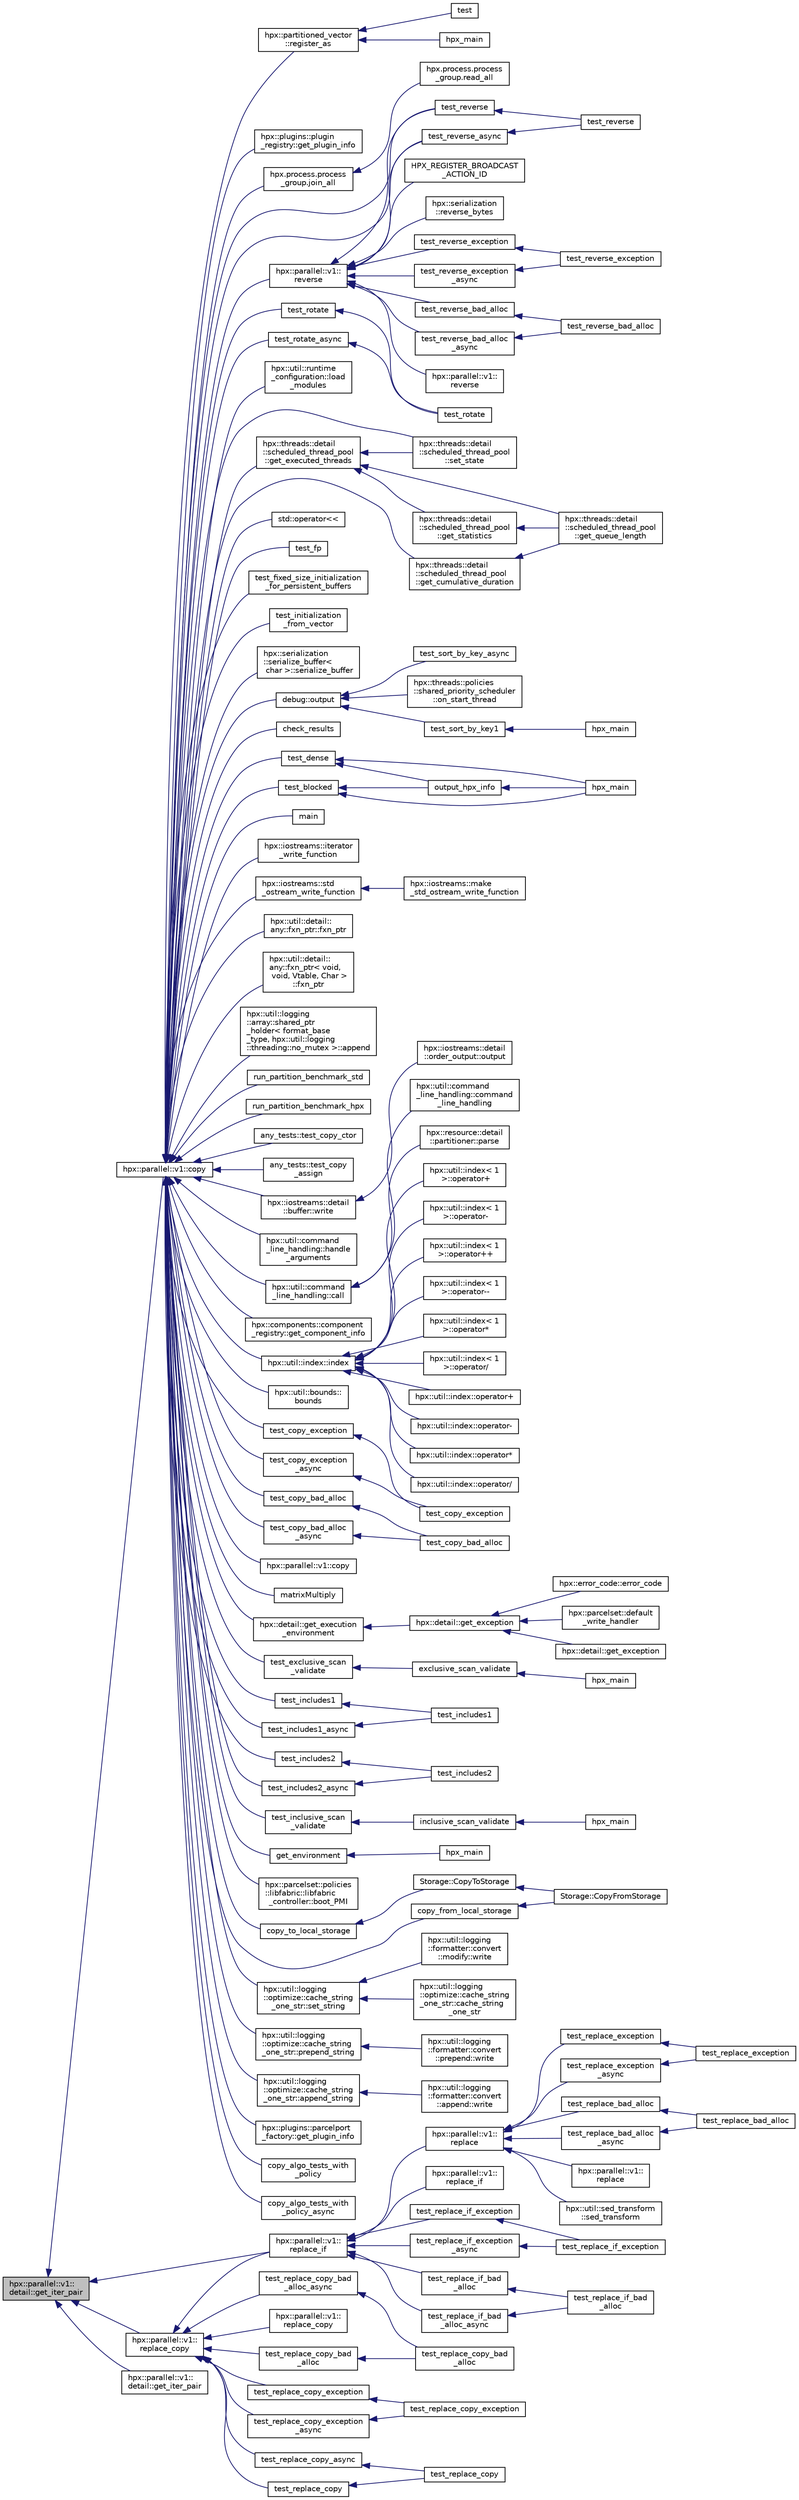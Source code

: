 digraph "hpx::parallel::v1::detail::get_iter_pair"
{
  edge [fontname="Helvetica",fontsize="10",labelfontname="Helvetica",labelfontsize="10"];
  node [fontname="Helvetica",fontsize="10",shape=record];
  rankdir="LR";
  Node2377 [label="hpx::parallel::v1::\ldetail::get_iter_pair",height=0.2,width=0.4,color="black", fillcolor="grey75", style="filled", fontcolor="black"];
  Node2377 -> Node2378 [dir="back",color="midnightblue",fontsize="10",style="solid",fontname="Helvetica"];
  Node2378 [label="hpx::parallel::v1::copy",height=0.2,width=0.4,color="black", fillcolor="white", style="filled",URL="$db/db9/namespacehpx_1_1parallel_1_1v1.html#a502f993845638113034b4a1629b7a3c7"];
  Node2378 -> Node2379 [dir="back",color="midnightblue",fontsize="10",style="solid",fontname="Helvetica"];
  Node2379 [label="hpx::util::detail::\lany::fxn_ptr::fxn_ptr",height=0.2,width=0.4,color="black", fillcolor="white", style="filled",URL="$d7/dcb/structhpx_1_1util_1_1detail_1_1any_1_1fxn__ptr.html#ac412cd5fb1858a7626b032904bfcc99d"];
  Node2378 -> Node2380 [dir="back",color="midnightblue",fontsize="10",style="solid",fontname="Helvetica"];
  Node2380 [label="hpx::util::detail::\lany::fxn_ptr\< void,\l void, Vtable, Char \>\l::fxn_ptr",height=0.2,width=0.4,color="black", fillcolor="white", style="filled",URL="$d4/dfd/structhpx_1_1util_1_1detail_1_1any_1_1fxn__ptr_3_01void_00_01void_00_01_vtable_00_01_char_01_4.html#a34b8b84c43fba3e9c96736494926ef9e"];
  Node2378 -> Node2381 [dir="back",color="midnightblue",fontsize="10",style="solid",fontname="Helvetica"];
  Node2381 [label="hpx::util::logging\l::array::shared_ptr\l_holder\< format_base\l_type, hpx::util::logging\l::threading::no_mutex \>::append",height=0.2,width=0.4,color="black", fillcolor="white", style="filled",URL="$d3/d8f/classhpx_1_1util_1_1logging_1_1array_1_1shared__ptr__holder.html#a048beba4280ba0e17bf9b63e48202479"];
  Node2378 -> Node2382 [dir="back",color="midnightblue",fontsize="10",style="solid",fontname="Helvetica"];
  Node2382 [label="run_partition_benchmark_std",height=0.2,width=0.4,color="black", fillcolor="white", style="filled",URL="$d9/d88/benchmark__partition_8cpp.html#a8587bbea477cabbc07fb8c0909fda4bf"];
  Node2378 -> Node2383 [dir="back",color="midnightblue",fontsize="10",style="solid",fontname="Helvetica"];
  Node2383 [label="run_partition_benchmark_hpx",height=0.2,width=0.4,color="black", fillcolor="white", style="filled",URL="$d9/d88/benchmark__partition_8cpp.html#a5c3c49868cd7a8f750c0d4d67d90501c"];
  Node2378 -> Node2384 [dir="back",color="midnightblue",fontsize="10",style="solid",fontname="Helvetica"];
  Node2384 [label="any_tests::test_copy_ctor",height=0.2,width=0.4,color="black", fillcolor="white", style="filled",URL="$de/db0/namespaceany__tests.html#a4d2963fdb2362116cd7576b469e16554"];
  Node2378 -> Node2385 [dir="back",color="midnightblue",fontsize="10",style="solid",fontname="Helvetica"];
  Node2385 [label="any_tests::test_copy\l_assign",height=0.2,width=0.4,color="black", fillcolor="white", style="filled",URL="$de/db0/namespaceany__tests.html#aedf0528c40685a62151d9d189d9478a8"];
  Node2378 -> Node2386 [dir="back",color="midnightblue",fontsize="10",style="solid",fontname="Helvetica"];
  Node2386 [label="hpx::iostreams::detail\l::buffer::write",height=0.2,width=0.4,color="black", fillcolor="white", style="filled",URL="$d0/d8a/structhpx_1_1iostreams_1_1detail_1_1buffer.html#a3806c1acdff428b6a80e01c3304b1320"];
  Node2386 -> Node2387 [dir="back",color="midnightblue",fontsize="10",style="solid",fontname="Helvetica"];
  Node2387 [label="hpx::iostreams::detail\l::order_output::output",height=0.2,width=0.4,color="black", fillcolor="white", style="filled",URL="$d8/d93/structhpx_1_1iostreams_1_1detail_1_1order__output.html#aa91d162ef08182ee688436517a0724c7"];
  Node2378 -> Node2388 [dir="back",color="midnightblue",fontsize="10",style="solid",fontname="Helvetica"];
  Node2388 [label="hpx::util::command\l_line_handling::handle\l_arguments",height=0.2,width=0.4,color="black", fillcolor="white", style="filled",URL="$d2/df0/structhpx_1_1util_1_1command__line__handling.html#a1aa8a009a61fe583bf8de6e144846eee"];
  Node2378 -> Node2389 [dir="back",color="midnightblue",fontsize="10",style="solid",fontname="Helvetica"];
  Node2389 [label="hpx::util::command\l_line_handling::call",height=0.2,width=0.4,color="black", fillcolor="white", style="filled",URL="$d2/df0/structhpx_1_1util_1_1command__line__handling.html#a88a7542cea910b1dcb77191654c3419e"];
  Node2389 -> Node2390 [dir="back",color="midnightblue",fontsize="10",style="solid",fontname="Helvetica"];
  Node2390 [label="hpx::util::command\l_line_handling::command\l_line_handling",height=0.2,width=0.4,color="black", fillcolor="white", style="filled",URL="$d2/df0/structhpx_1_1util_1_1command__line__handling.html#a41c8e4f57b82b9f0357d259c70d11527"];
  Node2389 -> Node2391 [dir="back",color="midnightblue",fontsize="10",style="solid",fontname="Helvetica"];
  Node2391 [label="hpx::resource::detail\l::partitioner::parse",height=0.2,width=0.4,color="black", fillcolor="white", style="filled",URL="$d0/dab/classhpx_1_1resource_1_1detail_1_1partitioner.html#a8319dd5018945e7d493f7a6d88a6ca02"];
  Node2378 -> Node2392 [dir="back",color="midnightblue",fontsize="10",style="solid",fontname="Helvetica"];
  Node2392 [label="hpx::components::component\l_registry::get_component_info",height=0.2,width=0.4,color="black", fillcolor="white", style="filled",URL="$de/da5/structhpx_1_1components_1_1component__registry.html#a12bb12c156afc3b514f5ae5aed45090f",tooltip="Return the ini-information for all contained components. "];
  Node2378 -> Node2393 [dir="back",color="midnightblue",fontsize="10",style="solid",fontname="Helvetica"];
  Node2393 [label="hpx::util::index::index",height=0.2,width=0.4,color="black", fillcolor="white", style="filled",URL="$de/d30/classhpx_1_1util_1_1index.html#abf882e9cdd8bf9d95b4faba144f9caed",tooltip="Effects: Zero-initializes each component. "];
  Node2393 -> Node2394 [dir="back",color="midnightblue",fontsize="10",style="solid",fontname="Helvetica"];
  Node2394 [label="hpx::util::index::operator+",height=0.2,width=0.4,color="black", fillcolor="white", style="filled",URL="$de/d30/classhpx_1_1util_1_1index.html#aa34af735cadc4d8a2b5692f4b412912e",tooltip="Returns: index<Rank>{*this} += rhs. "];
  Node2393 -> Node2395 [dir="back",color="midnightblue",fontsize="10",style="solid",fontname="Helvetica"];
  Node2395 [label="hpx::util::index::operator-",height=0.2,width=0.4,color="black", fillcolor="white", style="filled",URL="$de/d30/classhpx_1_1util_1_1index.html#af2673a8ee8f0a7d06b05aa0df21dd4fd",tooltip="Returns: index<Rank>{*this} -= rhs. "];
  Node2393 -> Node2396 [dir="back",color="midnightblue",fontsize="10",style="solid",fontname="Helvetica"];
  Node2396 [label="hpx::util::index::operator*",height=0.2,width=0.4,color="black", fillcolor="white", style="filled",URL="$de/d30/classhpx_1_1util_1_1index.html#a88b206e4eed810dfb3b2bc0946511fc1",tooltip="Returns: index<Rank>{*this} *= v. "];
  Node2393 -> Node2397 [dir="back",color="midnightblue",fontsize="10",style="solid",fontname="Helvetica"];
  Node2397 [label="hpx::util::index::operator/",height=0.2,width=0.4,color="black", fillcolor="white", style="filled",URL="$de/d30/classhpx_1_1util_1_1index.html#acd7ae8f549efa876966cf63fecef7bd6",tooltip="Returns: index<Rank>{*this} /= v. "];
  Node2393 -> Node2398 [dir="back",color="midnightblue",fontsize="10",style="solid",fontname="Helvetica"];
  Node2398 [label="hpx::util::index\< 1\l \>::operator+",height=0.2,width=0.4,color="black", fillcolor="white", style="filled",URL="$d5/d22/classhpx_1_1util_1_1index_3_011_01_4.html#ae39412c026f3104fa5ae68e39be44d36",tooltip="Returns: index<Rank>{*this} += rhs. "];
  Node2393 -> Node2399 [dir="back",color="midnightblue",fontsize="10",style="solid",fontname="Helvetica"];
  Node2399 [label="hpx::util::index\< 1\l \>::operator-",height=0.2,width=0.4,color="black", fillcolor="white", style="filled",URL="$d5/d22/classhpx_1_1util_1_1index_3_011_01_4.html#addbab11e083426c0fb78a18934335abf",tooltip="Returns: index<Rank>{*this} -= rhs. "];
  Node2393 -> Node2400 [dir="back",color="midnightblue",fontsize="10",style="solid",fontname="Helvetica"];
  Node2400 [label="hpx::util::index\< 1\l \>::operator++",height=0.2,width=0.4,color="black", fillcolor="white", style="filled",URL="$d5/d22/classhpx_1_1util_1_1index_3_011_01_4.html#aec7d69c870cafa096c629a0a9e7503ad"];
  Node2393 -> Node2401 [dir="back",color="midnightblue",fontsize="10",style="solid",fontname="Helvetica"];
  Node2401 [label="hpx::util::index\< 1\l \>::operator--",height=0.2,width=0.4,color="black", fillcolor="white", style="filled",URL="$d5/d22/classhpx_1_1util_1_1index_3_011_01_4.html#a1f14fc3ee6db184107e5d112e03dd6f7"];
  Node2393 -> Node2402 [dir="back",color="midnightblue",fontsize="10",style="solid",fontname="Helvetica"];
  Node2402 [label="hpx::util::index\< 1\l \>::operator*",height=0.2,width=0.4,color="black", fillcolor="white", style="filled",URL="$d5/d22/classhpx_1_1util_1_1index_3_011_01_4.html#a32f4ab025e08253ba6acf9351b1694da",tooltip="Returns: index<Rank>{*this} *= v. "];
  Node2393 -> Node2403 [dir="back",color="midnightblue",fontsize="10",style="solid",fontname="Helvetica"];
  Node2403 [label="hpx::util::index\< 1\l \>::operator/",height=0.2,width=0.4,color="black", fillcolor="white", style="filled",URL="$d5/d22/classhpx_1_1util_1_1index_3_011_01_4.html#a3d225d331fb3d8dc8fcb9e760c9518d9",tooltip="Returns: index<Rank>{*this} /= v. "];
  Node2378 -> Node2404 [dir="back",color="midnightblue",fontsize="10",style="solid",fontname="Helvetica"];
  Node2404 [label="hpx::util::bounds::\lbounds",height=0.2,width=0.4,color="black", fillcolor="white", style="filled",URL="$d4/d1b/classhpx_1_1util_1_1bounds.html#a601f156f60c6e659628f03d389770fe7",tooltip="Effects: Zero-initializes each component. "];
  Node2378 -> Node2405 [dir="back",color="midnightblue",fontsize="10",style="solid",fontname="Helvetica"];
  Node2405 [label="test_copy_exception",height=0.2,width=0.4,color="black", fillcolor="white", style="filled",URL="$d9/d54/copy_8cpp.html#a8ffc3bbb8c0f16b653e0f5c7cc243f21"];
  Node2405 -> Node2406 [dir="back",color="midnightblue",fontsize="10",style="solid",fontname="Helvetica"];
  Node2406 [label="test_copy_exception",height=0.2,width=0.4,color="black", fillcolor="white", style="filled",URL="$d9/d54/copy_8cpp.html#af7fb37549a32793d916e9bad873d5813"];
  Node2378 -> Node2407 [dir="back",color="midnightblue",fontsize="10",style="solid",fontname="Helvetica"];
  Node2407 [label="test_copy_exception\l_async",height=0.2,width=0.4,color="black", fillcolor="white", style="filled",URL="$d9/d54/copy_8cpp.html#a975f6058b2ad575758bb9c1b54a1c464"];
  Node2407 -> Node2406 [dir="back",color="midnightblue",fontsize="10",style="solid",fontname="Helvetica"];
  Node2378 -> Node2408 [dir="back",color="midnightblue",fontsize="10",style="solid",fontname="Helvetica"];
  Node2408 [label="test_copy_bad_alloc",height=0.2,width=0.4,color="black", fillcolor="white", style="filled",URL="$d9/d54/copy_8cpp.html#a4c5374392b9ae4528dc31288a3a45d20"];
  Node2408 -> Node2409 [dir="back",color="midnightblue",fontsize="10",style="solid",fontname="Helvetica"];
  Node2409 [label="test_copy_bad_alloc",height=0.2,width=0.4,color="black", fillcolor="white", style="filled",URL="$d9/d54/copy_8cpp.html#aedcfd9653ff5c789744b7fa97fdf2823"];
  Node2378 -> Node2410 [dir="back",color="midnightblue",fontsize="10",style="solid",fontname="Helvetica"];
  Node2410 [label="test_copy_bad_alloc\l_async",height=0.2,width=0.4,color="black", fillcolor="white", style="filled",URL="$d9/d54/copy_8cpp.html#aae3d66abea479b770899329ccb071715"];
  Node2410 -> Node2409 [dir="back",color="midnightblue",fontsize="10",style="solid",fontname="Helvetica"];
  Node2378 -> Node2411 [dir="back",color="midnightblue",fontsize="10",style="solid",fontname="Helvetica"];
  Node2411 [label="hpx::parallel::v1::copy",height=0.2,width=0.4,color="black", fillcolor="white", style="filled",URL="$db/db9/namespacehpx_1_1parallel_1_1v1.html#acbc0b8406e3e0e109cbbae1ba799520f"];
  Node2378 -> Node2412 [dir="back",color="midnightblue",fontsize="10",style="solid",fontname="Helvetica"];
  Node2412 [label="matrixMultiply",height=0.2,width=0.4,color="black", fillcolor="white", style="filled",URL="$dd/d84/cublas__matmul_8cpp.html#aa067c394898cc546b800722bc5eae6ee"];
  Node2378 -> Node2413 [dir="back",color="midnightblue",fontsize="10",style="solid",fontname="Helvetica"];
  Node2413 [label="hpx::detail::get_execution\l_environment",height=0.2,width=0.4,color="black", fillcolor="white", style="filled",URL="$d5/dbe/namespacehpx_1_1detail.html#a3e32a0565372de65928b1a495a4e9d2b"];
  Node2413 -> Node2414 [dir="back",color="midnightblue",fontsize="10",style="solid",fontname="Helvetica"];
  Node2414 [label="hpx::detail::get_exception",height=0.2,width=0.4,color="black", fillcolor="white", style="filled",URL="$d5/dbe/namespacehpx_1_1detail.html#a9bc870a59e82a707b66f801d11a31524"];
  Node2414 -> Node2415 [dir="back",color="midnightblue",fontsize="10",style="solid",fontname="Helvetica"];
  Node2415 [label="hpx::error_code::error_code",height=0.2,width=0.4,color="black", fillcolor="white", style="filled",URL="$d0/ddf/classhpx_1_1error__code.html#a6c75f772a727844e82acc4bda0478be1"];
  Node2414 -> Node2416 [dir="back",color="midnightblue",fontsize="10",style="solid",fontname="Helvetica"];
  Node2416 [label="hpx::parcelset::default\l_write_handler",height=0.2,width=0.4,color="black", fillcolor="white", style="filled",URL="$d4/d41/namespacehpx_1_1parcelset.html#afbd7ba917a0c0adcad43f9b8b0ef1dc2"];
  Node2414 -> Node2417 [dir="back",color="midnightblue",fontsize="10",style="solid",fontname="Helvetica"];
  Node2417 [label="hpx::detail::get_exception",height=0.2,width=0.4,color="black", fillcolor="white", style="filled",URL="$d5/dbe/namespacehpx_1_1detail.html#ae1fcb86925dcb6c7699a858634407236"];
  Node2378 -> Node2418 [dir="back",color="midnightblue",fontsize="10",style="solid",fontname="Helvetica"];
  Node2418 [label="test_exclusive_scan\l_validate",height=0.2,width=0.4,color="black", fillcolor="white", style="filled",URL="$df/d8d/exclusive__scan__validate_8cpp.html#a3ad0827210ccbc9a0b7c3f7082df3661"];
  Node2418 -> Node2419 [dir="back",color="midnightblue",fontsize="10",style="solid",fontname="Helvetica"];
  Node2419 [label="exclusive_scan_validate",height=0.2,width=0.4,color="black", fillcolor="white", style="filled",URL="$df/d8d/exclusive__scan__validate_8cpp.html#a3178f79cb25796b61aa07c085078a217"];
  Node2419 -> Node2420 [dir="back",color="midnightblue",fontsize="10",style="solid",fontname="Helvetica"];
  Node2420 [label="hpx_main",height=0.2,width=0.4,color="black", fillcolor="white", style="filled",URL="$df/d8d/exclusive__scan__validate_8cpp.html#a4ca51ec94fa82421fc621b58eef7b01c"];
  Node2378 -> Node2421 [dir="back",color="midnightblue",fontsize="10",style="solid",fontname="Helvetica"];
  Node2421 [label="test_includes1",height=0.2,width=0.4,color="black", fillcolor="white", style="filled",URL="$dc/d10/includes_8cpp.html#ac9a328bca1819c3cf102403b9e78af4d"];
  Node2421 -> Node2422 [dir="back",color="midnightblue",fontsize="10",style="solid",fontname="Helvetica"];
  Node2422 [label="test_includes1",height=0.2,width=0.4,color="black", fillcolor="white", style="filled",URL="$dc/d10/includes_8cpp.html#a6d101b4dd9e1eda799b990378346277a"];
  Node2378 -> Node2423 [dir="back",color="midnightblue",fontsize="10",style="solid",fontname="Helvetica"];
  Node2423 [label="test_includes1_async",height=0.2,width=0.4,color="black", fillcolor="white", style="filled",URL="$dc/d10/includes_8cpp.html#a54dad366ee0ed5b7f40cb5bf2eb78c8b"];
  Node2423 -> Node2422 [dir="back",color="midnightblue",fontsize="10",style="solid",fontname="Helvetica"];
  Node2378 -> Node2424 [dir="back",color="midnightblue",fontsize="10",style="solid",fontname="Helvetica"];
  Node2424 [label="test_includes2",height=0.2,width=0.4,color="black", fillcolor="white", style="filled",URL="$dc/d10/includes_8cpp.html#aa28131ce41bfe9d6f55063ecaaa95d0b"];
  Node2424 -> Node2425 [dir="back",color="midnightblue",fontsize="10",style="solid",fontname="Helvetica"];
  Node2425 [label="test_includes2",height=0.2,width=0.4,color="black", fillcolor="white", style="filled",URL="$dc/d10/includes_8cpp.html#a094e019ec3ea270d55f1b58f7e08cfd0"];
  Node2378 -> Node2426 [dir="back",color="midnightblue",fontsize="10",style="solid",fontname="Helvetica"];
  Node2426 [label="test_includes2_async",height=0.2,width=0.4,color="black", fillcolor="white", style="filled",URL="$dc/d10/includes_8cpp.html#a74f23df4b3d3dfced1942f74518c545e"];
  Node2426 -> Node2425 [dir="back",color="midnightblue",fontsize="10",style="solid",fontname="Helvetica"];
  Node2378 -> Node2427 [dir="back",color="midnightblue",fontsize="10",style="solid",fontname="Helvetica"];
  Node2427 [label="test_inclusive_scan\l_validate",height=0.2,width=0.4,color="black", fillcolor="white", style="filled",URL="$d1/d1e/inclusive__scan__tests_8hpp.html#a2576aec37ed584e4e707efc8e894d04f"];
  Node2427 -> Node2428 [dir="back",color="midnightblue",fontsize="10",style="solid",fontname="Helvetica"];
  Node2428 [label="inclusive_scan_validate",height=0.2,width=0.4,color="black", fillcolor="white", style="filled",URL="$d4/d31/inclusive__scan_8cpp.html#ac12e0974d9a242534d53315ebffcf4ea"];
  Node2428 -> Node2429 [dir="back",color="midnightblue",fontsize="10",style="solid",fontname="Helvetica"];
  Node2429 [label="hpx_main",height=0.2,width=0.4,color="black", fillcolor="white", style="filled",URL="$d4/d31/inclusive__scan_8cpp.html#a4ca51ec94fa82421fc621b58eef7b01c"];
  Node2378 -> Node2430 [dir="back",color="midnightblue",fontsize="10",style="solid",fontname="Helvetica"];
  Node2430 [label="get_environment",height=0.2,width=0.4,color="black", fillcolor="white", style="filled",URL="$df/ddc/launch__process_8cpp.html#a0cf78c7984634501049f3dc46fd28d69"];
  Node2430 -> Node2431 [dir="back",color="midnightblue",fontsize="10",style="solid",fontname="Helvetica"];
  Node2431 [label="hpx_main",height=0.2,width=0.4,color="black", fillcolor="white", style="filled",URL="$df/ddc/launch__process_8cpp.html#a4ca51ec94fa82421fc621b58eef7b01c"];
  Node2378 -> Node2432 [dir="back",color="midnightblue",fontsize="10",style="solid",fontname="Helvetica"];
  Node2432 [label="hpx::parcelset::policies\l::libfabric::libfabric\l_controller::boot_PMI",height=0.2,width=0.4,color="black", fillcolor="white", style="filled",URL="$db/d9f/classhpx_1_1parcelset_1_1policies_1_1libfabric_1_1libfabric__controller.html#a8107a3c0779afb2b6f59b6f2d7fed085"];
  Node2378 -> Node2433 [dir="back",color="midnightblue",fontsize="10",style="solid",fontname="Helvetica"];
  Node2433 [label="copy_to_local_storage",height=0.2,width=0.4,color="black", fillcolor="white", style="filled",URL="$db/daa/network__storage_8cpp.html#a4a30e53cccd72e7de949feb0415f8d20"];
  Node2433 -> Node2434 [dir="back",color="midnightblue",fontsize="10",style="solid",fontname="Helvetica"];
  Node2434 [label="Storage::CopyToStorage",height=0.2,width=0.4,color="black", fillcolor="white", style="filled",URL="$db/dd5/namespace_storage.html#a67db530df57f7b0d41ea9afcaac8946c"];
  Node2434 -> Node2435 [dir="back",color="midnightblue",fontsize="10",style="solid",fontname="Helvetica"];
  Node2435 [label="Storage::CopyFromStorage",height=0.2,width=0.4,color="black", fillcolor="white", style="filled",URL="$db/dd5/namespace_storage.html#afc22ee9d2a21b6e473f85bb8b98c93b0"];
  Node2378 -> Node2436 [dir="back",color="midnightblue",fontsize="10",style="solid",fontname="Helvetica"];
  Node2436 [label="copy_from_local_storage",height=0.2,width=0.4,color="black", fillcolor="white", style="filled",URL="$db/daa/network__storage_8cpp.html#a6abda1483818c08b41b9b2eeb5d974a3"];
  Node2436 -> Node2435 [dir="back",color="midnightblue",fontsize="10",style="solid",fontname="Helvetica"];
  Node2378 -> Node2437 [dir="back",color="midnightblue",fontsize="10",style="solid",fontname="Helvetica"];
  Node2437 [label="hpx::util::logging\l::optimize::cache_string\l_one_str::set_string",height=0.2,width=0.4,color="black", fillcolor="white", style="filled",URL="$d2/df1/structhpx_1_1util_1_1logging_1_1optimize_1_1cache__string__one__str.html#a68a6011976ebbb742364cbdcbbad654c"];
  Node2437 -> Node2438 [dir="back",color="midnightblue",fontsize="10",style="solid",fontname="Helvetica"];
  Node2438 [label="hpx::util::logging\l::formatter::convert\l::modify::write",height=0.2,width=0.4,color="black", fillcolor="white", style="filled",URL="$df/d5f/namespacehpx_1_1util_1_1logging_1_1formatter_1_1convert_1_1modify.html#a7c07f6847ab66deacc9a8f568981251f"];
  Node2437 -> Node2439 [dir="back",color="midnightblue",fontsize="10",style="solid",fontname="Helvetica"];
  Node2439 [label="hpx::util::logging\l::optimize::cache_string\l_one_str::cache_string\l_one_str",height=0.2,width=0.4,color="black", fillcolor="white", style="filled",URL="$d2/df1/structhpx_1_1util_1_1logging_1_1optimize_1_1cache__string__one__str.html#acb8b3a32a98895381f06c406f4c0f923"];
  Node2378 -> Node2440 [dir="back",color="midnightblue",fontsize="10",style="solid",fontname="Helvetica"];
  Node2440 [label="hpx::util::logging\l::optimize::cache_string\l_one_str::prepend_string",height=0.2,width=0.4,color="black", fillcolor="white", style="filled",URL="$d2/df1/structhpx_1_1util_1_1logging_1_1optimize_1_1cache__string__one__str.html#ac65d8bb47cd38308b999f665ec8e743f"];
  Node2440 -> Node2441 [dir="back",color="midnightblue",fontsize="10",style="solid",fontname="Helvetica"];
  Node2441 [label="hpx::util::logging\l::formatter::convert\l::prepend::write",height=0.2,width=0.4,color="black", fillcolor="white", style="filled",URL="$de/d08/namespacehpx_1_1util_1_1logging_1_1formatter_1_1convert_1_1prepend.html#a9d1f7a8714138e4c036db67efa8a84ef"];
  Node2378 -> Node2442 [dir="back",color="midnightblue",fontsize="10",style="solid",fontname="Helvetica"];
  Node2442 [label="hpx::util::logging\l::optimize::cache_string\l_one_str::append_string",height=0.2,width=0.4,color="black", fillcolor="white", style="filled",URL="$d2/df1/structhpx_1_1util_1_1logging_1_1optimize_1_1cache__string__one__str.html#aa454ed031c9577ea72be70dc9db7fb0e"];
  Node2442 -> Node2443 [dir="back",color="midnightblue",fontsize="10",style="solid",fontname="Helvetica"];
  Node2443 [label="hpx::util::logging\l::formatter::convert\l::append::write",height=0.2,width=0.4,color="black", fillcolor="white", style="filled",URL="$da/d97/namespacehpx_1_1util_1_1logging_1_1formatter_1_1convert_1_1append.html#a4b983567f53121b8e642d2b68e4b56d7"];
  Node2378 -> Node2444 [dir="back",color="midnightblue",fontsize="10",style="solid",fontname="Helvetica"];
  Node2444 [label="hpx::plugins::parcelport\l_factory::get_plugin_info",height=0.2,width=0.4,color="black", fillcolor="white", style="filled",URL="$d2/d50/structhpx_1_1plugins_1_1parcelport__factory.html#ae0bfc9ba44b48f0fab21ce8ad91f98aa"];
  Node2378 -> Node2445 [dir="back",color="midnightblue",fontsize="10",style="solid",fontname="Helvetica"];
  Node2445 [label="copy_algo_tests_with\l_policy",height=0.2,width=0.4,color="black", fillcolor="white", style="filled",URL="$d9/d91/partitioned__vector__copy_8cpp.html#ae0e3f9d05350442941fbd4339e31e6be"];
  Node2378 -> Node2446 [dir="back",color="midnightblue",fontsize="10",style="solid",fontname="Helvetica"];
  Node2446 [label="copy_algo_tests_with\l_policy_async",height=0.2,width=0.4,color="black", fillcolor="white", style="filled",URL="$d9/d91/partitioned__vector__copy_8cpp.html#a2a8bfcd77f2b6d1bef69bbfcd08f2ca3"];
  Node2378 -> Node2447 [dir="back",color="midnightblue",fontsize="10",style="solid",fontname="Helvetica"];
  Node2447 [label="hpx::partitioned_vector\l::register_as",height=0.2,width=0.4,color="black", fillcolor="white", style="filled",URL="$d1/d60/classhpx_1_1partitioned__vector.html#aa5bc9806884a016563badd3631acba76"];
  Node2447 -> Node2448 [dir="back",color="midnightblue",fontsize="10",style="solid",fontname="Helvetica"];
  Node2448 [label="hpx_main",height=0.2,width=0.4,color="black", fillcolor="white", style="filled",URL="$db/d7c/partitioned__vector__spmd__foreach_8cpp.html#a4ca51ec94fa82421fc621b58eef7b01c"];
  Node2447 -> Node2449 [dir="back",color="midnightblue",fontsize="10",style="solid",fontname="Helvetica"];
  Node2449 [label="test",height=0.2,width=0.4,color="black", fillcolor="white", style="filled",URL="$dd/dc9/serialization__partitioned__vector_8cpp.html#ad31f39df04713d49dcb2ed6f9ec4c77b"];
  Node2378 -> Node2450 [dir="back",color="midnightblue",fontsize="10",style="solid",fontname="Helvetica"];
  Node2450 [label="hpx::plugins::plugin\l_registry::get_plugin_info",height=0.2,width=0.4,color="black", fillcolor="white", style="filled",URL="$d2/d92/structhpx_1_1plugins_1_1plugin__registry.html#ac91702c64cc8940454562390d79e341f",tooltip="Return the ini-information for all contained components. "];
  Node2378 -> Node2451 [dir="back",color="midnightblue",fontsize="10",style="solid",fontname="Helvetica"];
  Node2451 [label="hpx.process.process\l_group.join_all",height=0.2,width=0.4,color="black", fillcolor="white", style="filled",URL="$d5/d67/classhpx_1_1process_1_1process__group.html#adcfb796ea57830ecf0c854f89e10f7b0"];
  Node2451 -> Node2452 [dir="back",color="midnightblue",fontsize="10",style="solid",fontname="Helvetica"];
  Node2452 [label="hpx.process.process\l_group.read_all",height=0.2,width=0.4,color="black", fillcolor="white", style="filled",URL="$d5/d67/classhpx_1_1process_1_1process__group.html#a9250808f2c832dbcce173126d1df9106"];
  Node2378 -> Node2453 [dir="back",color="midnightblue",fontsize="10",style="solid",fontname="Helvetica"];
  Node2453 [label="test_reverse",height=0.2,width=0.4,color="black", fillcolor="white", style="filled",URL="$d8/dc4/reverse_8cpp.html#a698a7dfc93bebfd1903e9279d728b478"];
  Node2453 -> Node2454 [dir="back",color="midnightblue",fontsize="10",style="solid",fontname="Helvetica"];
  Node2454 [label="test_reverse",height=0.2,width=0.4,color="black", fillcolor="white", style="filled",URL="$d8/dc4/reverse_8cpp.html#af8ceb06646276dda271ee75fb9cb1330"];
  Node2378 -> Node2455 [dir="back",color="midnightblue",fontsize="10",style="solid",fontname="Helvetica"];
  Node2455 [label="test_reverse_async",height=0.2,width=0.4,color="black", fillcolor="white", style="filled",URL="$d8/dc4/reverse_8cpp.html#a98d04b1d1b66041667a0b108cb75bd94"];
  Node2455 -> Node2454 [dir="back",color="midnightblue",fontsize="10",style="solid",fontname="Helvetica"];
  Node2378 -> Node2456 [dir="back",color="midnightblue",fontsize="10",style="solid",fontname="Helvetica"];
  Node2456 [label="hpx::parallel::v1::\lreverse",height=0.2,width=0.4,color="black", fillcolor="white", style="filled",URL="$db/db9/namespacehpx_1_1parallel_1_1v1.html#a6bbf1266e4c8218912dd6b0f4e45af81"];
  Node2456 -> Node2457 [dir="back",color="midnightblue",fontsize="10",style="solid",fontname="Helvetica"];
  Node2457 [label="hpx::serialization\l::reverse_bytes",height=0.2,width=0.4,color="black", fillcolor="white", style="filled",URL="$d5/d3c/namespacehpx_1_1serialization.html#a8f011ebc83a6d30da709e16b0cb73d01"];
  Node2456 -> Node2453 [dir="back",color="midnightblue",fontsize="10",style="solid",fontname="Helvetica"];
  Node2456 -> Node2455 [dir="back",color="midnightblue",fontsize="10",style="solid",fontname="Helvetica"];
  Node2456 -> Node2458 [dir="back",color="midnightblue",fontsize="10",style="solid",fontname="Helvetica"];
  Node2458 [label="test_reverse_exception",height=0.2,width=0.4,color="black", fillcolor="white", style="filled",URL="$d8/dc4/reverse_8cpp.html#a3fc488f688ffcc2638e75651d05ce0a1"];
  Node2458 -> Node2459 [dir="back",color="midnightblue",fontsize="10",style="solid",fontname="Helvetica"];
  Node2459 [label="test_reverse_exception",height=0.2,width=0.4,color="black", fillcolor="white", style="filled",URL="$d8/dc4/reverse_8cpp.html#aa2d8d81dddb303261c7e261a04af58e8"];
  Node2456 -> Node2460 [dir="back",color="midnightblue",fontsize="10",style="solid",fontname="Helvetica"];
  Node2460 [label="test_reverse_exception\l_async",height=0.2,width=0.4,color="black", fillcolor="white", style="filled",URL="$d8/dc4/reverse_8cpp.html#aa1ef542757feafa7771fd3a91fad9ec3"];
  Node2460 -> Node2459 [dir="back",color="midnightblue",fontsize="10",style="solid",fontname="Helvetica"];
  Node2456 -> Node2461 [dir="back",color="midnightblue",fontsize="10",style="solid",fontname="Helvetica"];
  Node2461 [label="test_reverse_bad_alloc",height=0.2,width=0.4,color="black", fillcolor="white", style="filled",URL="$d8/dc4/reverse_8cpp.html#a40fe535807d02cbe5ca07115a9136645"];
  Node2461 -> Node2462 [dir="back",color="midnightblue",fontsize="10",style="solid",fontname="Helvetica"];
  Node2462 [label="test_reverse_bad_alloc",height=0.2,width=0.4,color="black", fillcolor="white", style="filled",URL="$d8/dc4/reverse_8cpp.html#ab4e1a7ce9674bb5cf3ffcc0f43d8f0df"];
  Node2456 -> Node2463 [dir="back",color="midnightblue",fontsize="10",style="solid",fontname="Helvetica"];
  Node2463 [label="test_reverse_bad_alloc\l_async",height=0.2,width=0.4,color="black", fillcolor="white", style="filled",URL="$d8/dc4/reverse_8cpp.html#ae0154bff33a98454ffa3b43769b3947c"];
  Node2463 -> Node2462 [dir="back",color="midnightblue",fontsize="10",style="solid",fontname="Helvetica"];
  Node2456 -> Node2464 [dir="back",color="midnightblue",fontsize="10",style="solid",fontname="Helvetica"];
  Node2464 [label="hpx::parallel::v1::\lreverse",height=0.2,width=0.4,color="black", fillcolor="white", style="filled",URL="$db/db9/namespacehpx_1_1parallel_1_1v1.html#add542518419ae02ebf254281b2f6b467"];
  Node2456 -> Node2465 [dir="back",color="midnightblue",fontsize="10",style="solid",fontname="Helvetica"];
  Node2465 [label="HPX_REGISTER_BROADCAST\l_ACTION_ID",height=0.2,width=0.4,color="black", fillcolor="white", style="filled",URL="$de/d5c/runtime__support__server_8cpp.html#a2c7fd60adfab122ae67b173ad73fc706"];
  Node2378 -> Node2466 [dir="back",color="midnightblue",fontsize="10",style="solid",fontname="Helvetica"];
  Node2466 [label="test_rotate",height=0.2,width=0.4,color="black", fillcolor="white", style="filled",URL="$d7/d5d/rotate_8cpp.html#ab8a8520d8bdef3f9022bc5377426d949"];
  Node2466 -> Node2467 [dir="back",color="midnightblue",fontsize="10",style="solid",fontname="Helvetica"];
  Node2467 [label="test_rotate",height=0.2,width=0.4,color="black", fillcolor="white", style="filled",URL="$d7/d5d/rotate_8cpp.html#ae9e7ca0d224acd1e52ac006b1b1249e6"];
  Node2378 -> Node2468 [dir="back",color="midnightblue",fontsize="10",style="solid",fontname="Helvetica"];
  Node2468 [label="test_rotate_async",height=0.2,width=0.4,color="black", fillcolor="white", style="filled",URL="$d7/d5d/rotate_8cpp.html#ae3e37eb13d1c555e7ec861e99599cecb"];
  Node2468 -> Node2467 [dir="back",color="midnightblue",fontsize="10",style="solid",fontname="Helvetica"];
  Node2378 -> Node2469 [dir="back",color="midnightblue",fontsize="10",style="solid",fontname="Helvetica"];
  Node2469 [label="hpx::util::runtime\l_configuration::load\l_modules",height=0.2,width=0.4,color="black", fillcolor="white", style="filled",URL="$d8/d70/classhpx_1_1util_1_1runtime__configuration.html#a684c450613a1e9286639e43b793a07ce"];
  Node2378 -> Node2470 [dir="back",color="midnightblue",fontsize="10",style="solid",fontname="Helvetica"];
  Node2470 [label="hpx::threads::detail\l::scheduled_thread_pool\l::set_state",height=0.2,width=0.4,color="black", fillcolor="white", style="filled",URL="$d2/df7/classhpx_1_1threads_1_1detail_1_1scheduled__thread__pool.html#a4c5c2e57730a788a22926759bcc07972"];
  Node2378 -> Node2471 [dir="back",color="midnightblue",fontsize="10",style="solid",fontname="Helvetica"];
  Node2471 [label="hpx::threads::detail\l::scheduled_thread_pool\l::get_executed_threads",height=0.2,width=0.4,color="black", fillcolor="white", style="filled",URL="$d2/df7/classhpx_1_1threads_1_1detail_1_1scheduled__thread__pool.html#a752993760499d1faf511432e3230620a"];
  Node2471 -> Node2472 [dir="back",color="midnightblue",fontsize="10",style="solid",fontname="Helvetica"];
  Node2472 [label="hpx::threads::detail\l::scheduled_thread_pool\l::get_queue_length",height=0.2,width=0.4,color="black", fillcolor="white", style="filled",URL="$d2/df7/classhpx_1_1threads_1_1detail_1_1scheduled__thread__pool.html#a2f281765fae56e182a978b907c75f1ca"];
  Node2471 -> Node2470 [dir="back",color="midnightblue",fontsize="10",style="solid",fontname="Helvetica"];
  Node2471 -> Node2473 [dir="back",color="midnightblue",fontsize="10",style="solid",fontname="Helvetica"];
  Node2473 [label="hpx::threads::detail\l::scheduled_thread_pool\l::get_statistics",height=0.2,width=0.4,color="black", fillcolor="white", style="filled",URL="$d2/df7/classhpx_1_1threads_1_1detail_1_1scheduled__thread__pool.html#af2dcb72d2af1ae8d518295a975531b21"];
  Node2473 -> Node2472 [dir="back",color="midnightblue",fontsize="10",style="solid",fontname="Helvetica"];
  Node2378 -> Node2474 [dir="back",color="midnightblue",fontsize="10",style="solid",fontname="Helvetica"];
  Node2474 [label="hpx::threads::detail\l::scheduled_thread_pool\l::get_cumulative_duration",height=0.2,width=0.4,color="black", fillcolor="white", style="filled",URL="$d2/df7/classhpx_1_1threads_1_1detail_1_1scheduled__thread__pool.html#a8d4a988d98693b637a1591ecbc404721"];
  Node2474 -> Node2472 [dir="back",color="midnightblue",fontsize="10",style="solid",fontname="Helvetica"];
  Node2378 -> Node2475 [dir="back",color="midnightblue",fontsize="10",style="solid",fontname="Helvetica"];
  Node2475 [label="std::operator\<\<",height=0.2,width=0.4,color="black", fillcolor="white", style="filled",URL="$d8/dcc/namespacestd.html#a7b26db8bc46202080a4c579d92a9013a"];
  Node2378 -> Node2476 [dir="back",color="midnightblue",fontsize="10",style="solid",fontname="Helvetica"];
  Node2476 [label="test_fp",height=0.2,width=0.4,color="black", fillcolor="white", style="filled",URL="$d8/d4f/serialization__unordered__map_8cpp.html#a1562c7873e81687d6bf131c9993a198d"];
  Node2378 -> Node2477 [dir="back",color="midnightblue",fontsize="10",style="solid",fontname="Helvetica"];
  Node2477 [label="test_fixed_size_initialization\l_for_persistent_buffers",height=0.2,width=0.4,color="black", fillcolor="white", style="filled",URL="$d1/d00/serialize__buffer_8cpp.html#abe9b6b9d0e6120127310acff16e660e4"];
  Node2378 -> Node2478 [dir="back",color="midnightblue",fontsize="10",style="solid",fontname="Helvetica"];
  Node2478 [label="test_initialization\l_from_vector",height=0.2,width=0.4,color="black", fillcolor="white", style="filled",URL="$d1/d00/serialize__buffer_8cpp.html#a7c7ba2950fb1f3ce99c5a169b38ecbc6"];
  Node2378 -> Node2479 [dir="back",color="midnightblue",fontsize="10",style="solid",fontname="Helvetica"];
  Node2479 [label="hpx::serialization\l::serialize_buffer\<\l char \>::serialize_buffer",height=0.2,width=0.4,color="black", fillcolor="white", style="filled",URL="$dd/d44/classhpx_1_1serialization_1_1serialize__buffer.html#a02f6fb2c4b1df266d4efadea9db6c959"];
  Node2378 -> Node2480 [dir="back",color="midnightblue",fontsize="10",style="solid",fontname="Helvetica"];
  Node2480 [label="debug::output",height=0.2,width=0.4,color="black", fillcolor="white", style="filled",URL="$d2/dde/namespacedebug.html#abf30712c4e5a6ef52e7161d55681751f"];
  Node2480 -> Node2481 [dir="back",color="midnightblue",fontsize="10",style="solid",fontname="Helvetica"];
  Node2481 [label="hpx::threads::policies\l::shared_priority_scheduler\l::on_start_thread",height=0.2,width=0.4,color="black", fillcolor="white", style="filled",URL="$d8/d52/classhpx_1_1threads_1_1policies_1_1shared__priority__scheduler.html#a6b50d46539ac974cbe2706f56c2fbc3f"];
  Node2480 -> Node2482 [dir="back",color="midnightblue",fontsize="10",style="solid",fontname="Helvetica"];
  Node2482 [label="test_sort_by_key1",height=0.2,width=0.4,color="black", fillcolor="white", style="filled",URL="$df/daa/sort__by__key_8cpp.html#a8652239ac3ed0857d7ab6d8a87ee38d5"];
  Node2482 -> Node2483 [dir="back",color="midnightblue",fontsize="10",style="solid",fontname="Helvetica"];
  Node2483 [label="hpx_main",height=0.2,width=0.4,color="black", fillcolor="white", style="filled",URL="$df/daa/sort__by__key_8cpp.html#a4ca51ec94fa82421fc621b58eef7b01c"];
  Node2480 -> Node2484 [dir="back",color="midnightblue",fontsize="10",style="solid",fontname="Helvetica"];
  Node2484 [label="test_sort_by_key_async",height=0.2,width=0.4,color="black", fillcolor="white", style="filled",URL="$df/daa/sort__by__key_8cpp.html#ac09b80a6ff7103516379f571e4f168ce"];
  Node2378 -> Node2485 [dir="back",color="midnightblue",fontsize="10",style="solid",fontname="Helvetica"];
  Node2485 [label="check_results",height=0.2,width=0.4,color="black", fillcolor="white", style="filled",URL="$da/d5f/stream_8cpp.html#a35f01bec8b4f294117e3760cc2239993"];
  Node2378 -> Node2486 [dir="back",color="midnightblue",fontsize="10",style="solid",fontname="Helvetica"];
  Node2486 [label="test_dense",height=0.2,width=0.4,color="black", fillcolor="white", style="filled",URL="$d5/d98/tests_8hh.html#afc18472d3b5d5c43c321bab65a841aec"];
  Node2486 -> Node2487 [dir="back",color="midnightblue",fontsize="10",style="solid",fontname="Helvetica"];
  Node2487 [label="output_hpx_info",height=0.2,width=0.4,color="black", fillcolor="white", style="filled",URL="$d9/d0f/main_8cc.html#a22d5612b13072491f3de2340527ce19f"];
  Node2487 -> Node2488 [dir="back",color="midnightblue",fontsize="10",style="solid",fontname="Helvetica"];
  Node2488 [label="hpx_main",height=0.2,width=0.4,color="black", fillcolor="white", style="filled",URL="$d9/d0f/main_8cc.html#a344a9bb316c276641af2d061a2558c97"];
  Node2486 -> Node2488 [dir="back",color="midnightblue",fontsize="10",style="solid",fontname="Helvetica"];
  Node2378 -> Node2489 [dir="back",color="midnightblue",fontsize="10",style="solid",fontname="Helvetica"];
  Node2489 [label="test_blocked",height=0.2,width=0.4,color="black", fillcolor="white", style="filled",URL="$d5/d98/tests_8hh.html#a0dc326736d80613005e0cd8046735b9e"];
  Node2489 -> Node2487 [dir="back",color="midnightblue",fontsize="10",style="solid",fontname="Helvetica"];
  Node2489 -> Node2488 [dir="back",color="midnightblue",fontsize="10",style="solid",fontname="Helvetica"];
  Node2378 -> Node2490 [dir="back",color="midnightblue",fontsize="10",style="solid",fontname="Helvetica"];
  Node2490 [label="main",height=0.2,width=0.4,color="black", fillcolor="white", style="filled",URL="$dd/d98/transform__iterator2_8cpp.html#ae66f6b31b5ad750f1fe042a706a4e3d4"];
  Node2378 -> Node2491 [dir="back",color="midnightblue",fontsize="10",style="solid",fontname="Helvetica"];
  Node2491 [label="hpx::iostreams::iterator\l_write_function",height=0.2,width=0.4,color="black", fillcolor="white", style="filled",URL="$dd/d1d/namespacehpx_1_1iostreams.html#a1168c74b2882f91d7bfe07df782a84b1"];
  Node2378 -> Node2492 [dir="back",color="midnightblue",fontsize="10",style="solid",fontname="Helvetica"];
  Node2492 [label="hpx::iostreams::std\l_ostream_write_function",height=0.2,width=0.4,color="black", fillcolor="white", style="filled",URL="$dd/d1d/namespacehpx_1_1iostreams.html#a370c267b7f506c4627590a921b3e604b"];
  Node2492 -> Node2493 [dir="back",color="midnightblue",fontsize="10",style="solid",fontname="Helvetica"];
  Node2493 [label="hpx::iostreams::make\l_std_ostream_write_function",height=0.2,width=0.4,color="black", fillcolor="white", style="filled",URL="$dd/d1d/namespacehpx_1_1iostreams.html#a19f825d7b333e84e41c922199d7f6af1"];
  Node2377 -> Node2494 [dir="back",color="midnightblue",fontsize="10",style="solid",fontname="Helvetica"];
  Node2494 [label="hpx::parallel::v1::\lreplace_if",height=0.2,width=0.4,color="black", fillcolor="white", style="filled",URL="$db/db9/namespacehpx_1_1parallel_1_1v1.html#af56a2acd87520fcc1f2a13a87aae6b6c"];
  Node2494 -> Node2495 [dir="back",color="midnightblue",fontsize="10",style="solid",fontname="Helvetica"];
  Node2495 [label="hpx::parallel::v1::\lreplace",height=0.2,width=0.4,color="black", fillcolor="white", style="filled",URL="$db/db9/namespacehpx_1_1parallel_1_1v1.html#ac5200c66558e4f4854858c54d0278ce5"];
  Node2495 -> Node2496 [dir="back",color="midnightblue",fontsize="10",style="solid",fontname="Helvetica"];
  Node2496 [label="test_replace_exception",height=0.2,width=0.4,color="black", fillcolor="white", style="filled",URL="$d6/d96/replace_8cpp.html#ac315fb1f365d3ad52cb1e09dedb8ad32"];
  Node2496 -> Node2497 [dir="back",color="midnightblue",fontsize="10",style="solid",fontname="Helvetica"];
  Node2497 [label="test_replace_exception",height=0.2,width=0.4,color="black", fillcolor="white", style="filled",URL="$d6/d96/replace_8cpp.html#a1ba804cf78e58ffbb7ebac80fd84347e"];
  Node2495 -> Node2498 [dir="back",color="midnightblue",fontsize="10",style="solid",fontname="Helvetica"];
  Node2498 [label="test_replace_exception\l_async",height=0.2,width=0.4,color="black", fillcolor="white", style="filled",URL="$d6/d96/replace_8cpp.html#a27d728d6290836785411ef069e61184c"];
  Node2498 -> Node2497 [dir="back",color="midnightblue",fontsize="10",style="solid",fontname="Helvetica"];
  Node2495 -> Node2499 [dir="back",color="midnightblue",fontsize="10",style="solid",fontname="Helvetica"];
  Node2499 [label="test_replace_bad_alloc",height=0.2,width=0.4,color="black", fillcolor="white", style="filled",URL="$d6/d96/replace_8cpp.html#a7e36784ec0be04c03017186724b8e963"];
  Node2499 -> Node2500 [dir="back",color="midnightblue",fontsize="10",style="solid",fontname="Helvetica"];
  Node2500 [label="test_replace_bad_alloc",height=0.2,width=0.4,color="black", fillcolor="white", style="filled",URL="$d6/d96/replace_8cpp.html#afaa6579bf533f0acbe3b61c0a49aed00"];
  Node2495 -> Node2501 [dir="back",color="midnightblue",fontsize="10",style="solid",fontname="Helvetica"];
  Node2501 [label="test_replace_bad_alloc\l_async",height=0.2,width=0.4,color="black", fillcolor="white", style="filled",URL="$d6/d96/replace_8cpp.html#a167f0351346a57c67940c94bde1dd21e"];
  Node2501 -> Node2500 [dir="back",color="midnightblue",fontsize="10",style="solid",fontname="Helvetica"];
  Node2495 -> Node2502 [dir="back",color="midnightblue",fontsize="10",style="solid",fontname="Helvetica"];
  Node2502 [label="hpx::parallel::v1::\lreplace",height=0.2,width=0.4,color="black", fillcolor="white", style="filled",URL="$db/db9/namespacehpx_1_1parallel_1_1v1.html#ab27c812decbdc06d6613447f5949f0f4"];
  Node2495 -> Node2503 [dir="back",color="midnightblue",fontsize="10",style="solid",fontname="Helvetica"];
  Node2503 [label="hpx::util::sed_transform\l::sed_transform",height=0.2,width=0.4,color="black", fillcolor="white", style="filled",URL="$dd/daf/structhpx_1_1util_1_1sed__transform.html#a52c6acc096cc03b90c4687be26af7585"];
  Node2494 -> Node2504 [dir="back",color="midnightblue",fontsize="10",style="solid",fontname="Helvetica"];
  Node2504 [label="hpx::parallel::v1::\lreplace_if",height=0.2,width=0.4,color="black", fillcolor="white", style="filled",URL="$db/db9/namespacehpx_1_1parallel_1_1v1.html#ab0069b313893806ea0feec20458fd078"];
  Node2494 -> Node2505 [dir="back",color="midnightblue",fontsize="10",style="solid",fontname="Helvetica"];
  Node2505 [label="test_replace_if_exception",height=0.2,width=0.4,color="black", fillcolor="white", style="filled",URL="$de/ded/replace__if_8cpp.html#a21dc885ae48f157cd8da5294c13b33d9"];
  Node2505 -> Node2506 [dir="back",color="midnightblue",fontsize="10",style="solid",fontname="Helvetica"];
  Node2506 [label="test_replace_if_exception",height=0.2,width=0.4,color="black", fillcolor="white", style="filled",URL="$de/ded/replace__if_8cpp.html#a88681ca42520f07c21d182f3318af761"];
  Node2494 -> Node2507 [dir="back",color="midnightblue",fontsize="10",style="solid",fontname="Helvetica"];
  Node2507 [label="test_replace_if_exception\l_async",height=0.2,width=0.4,color="black", fillcolor="white", style="filled",URL="$de/ded/replace__if_8cpp.html#a8b54664c8ffea32873fc088c1a540f89"];
  Node2507 -> Node2506 [dir="back",color="midnightblue",fontsize="10",style="solid",fontname="Helvetica"];
  Node2494 -> Node2508 [dir="back",color="midnightblue",fontsize="10",style="solid",fontname="Helvetica"];
  Node2508 [label="test_replace_if_bad\l_alloc",height=0.2,width=0.4,color="black", fillcolor="white", style="filled",URL="$de/ded/replace__if_8cpp.html#ac5ae184e493b34fa6a9f8baba1229ae9"];
  Node2508 -> Node2509 [dir="back",color="midnightblue",fontsize="10",style="solid",fontname="Helvetica"];
  Node2509 [label="test_replace_if_bad\l_alloc",height=0.2,width=0.4,color="black", fillcolor="white", style="filled",URL="$de/ded/replace__if_8cpp.html#a10f692360d276b91e7b2eb612eae1298"];
  Node2494 -> Node2510 [dir="back",color="midnightblue",fontsize="10",style="solid",fontname="Helvetica"];
  Node2510 [label="test_replace_if_bad\l_alloc_async",height=0.2,width=0.4,color="black", fillcolor="white", style="filled",URL="$de/ded/replace__if_8cpp.html#abfde5c989a8af78a98c0007fe8dd973f"];
  Node2510 -> Node2509 [dir="back",color="midnightblue",fontsize="10",style="solid",fontname="Helvetica"];
  Node2377 -> Node2511 [dir="back",color="midnightblue",fontsize="10",style="solid",fontname="Helvetica"];
  Node2511 [label="hpx::parallel::v1::\lreplace_copy",height=0.2,width=0.4,color="black", fillcolor="white", style="filled",URL="$db/db9/namespacehpx_1_1parallel_1_1v1.html#a300824361bd34fa2dcb8686fca7a273e"];
  Node2511 -> Node2494 [dir="back",color="midnightblue",fontsize="10",style="solid",fontname="Helvetica"];
  Node2511 -> Node2512 [dir="back",color="midnightblue",fontsize="10",style="solid",fontname="Helvetica"];
  Node2512 [label="hpx::parallel::v1::\lreplace_copy",height=0.2,width=0.4,color="black", fillcolor="white", style="filled",URL="$db/db9/namespacehpx_1_1parallel_1_1v1.html#a4fb6c526124632d5b8e132385f9ae120"];
  Node2511 -> Node2513 [dir="back",color="midnightblue",fontsize="10",style="solid",fontname="Helvetica"];
  Node2513 [label="test_replace_copy",height=0.2,width=0.4,color="black", fillcolor="white", style="filled",URL="$da/d69/replace__copy_8cpp.html#a549287bdbc50f6d0ee9398a1b96d0b3e"];
  Node2513 -> Node2514 [dir="back",color="midnightblue",fontsize="10",style="solid",fontname="Helvetica"];
  Node2514 [label="test_replace_copy",height=0.2,width=0.4,color="black", fillcolor="white", style="filled",URL="$da/d69/replace__copy_8cpp.html#a05c8b7bb0285728f3c094b6d54d917ec"];
  Node2511 -> Node2515 [dir="back",color="midnightblue",fontsize="10",style="solid",fontname="Helvetica"];
  Node2515 [label="test_replace_copy_async",height=0.2,width=0.4,color="black", fillcolor="white", style="filled",URL="$da/d69/replace__copy_8cpp.html#a97e96f670ad38d3f3c03779deb3a346c"];
  Node2515 -> Node2514 [dir="back",color="midnightblue",fontsize="10",style="solid",fontname="Helvetica"];
  Node2511 -> Node2516 [dir="back",color="midnightblue",fontsize="10",style="solid",fontname="Helvetica"];
  Node2516 [label="test_replace_copy_exception",height=0.2,width=0.4,color="black", fillcolor="white", style="filled",URL="$da/d69/replace__copy_8cpp.html#a032fc60b73afe2d16ed8f2a2262589bd"];
  Node2516 -> Node2517 [dir="back",color="midnightblue",fontsize="10",style="solid",fontname="Helvetica"];
  Node2517 [label="test_replace_copy_exception",height=0.2,width=0.4,color="black", fillcolor="white", style="filled",URL="$da/d69/replace__copy_8cpp.html#abb1d6ba724cd2fdebb17aee271be0d77"];
  Node2511 -> Node2518 [dir="back",color="midnightblue",fontsize="10",style="solid",fontname="Helvetica"];
  Node2518 [label="test_replace_copy_exception\l_async",height=0.2,width=0.4,color="black", fillcolor="white", style="filled",URL="$da/d69/replace__copy_8cpp.html#a9db729b32161bca1230b60b058919f61"];
  Node2518 -> Node2517 [dir="back",color="midnightblue",fontsize="10",style="solid",fontname="Helvetica"];
  Node2511 -> Node2519 [dir="back",color="midnightblue",fontsize="10",style="solid",fontname="Helvetica"];
  Node2519 [label="test_replace_copy_bad\l_alloc",height=0.2,width=0.4,color="black", fillcolor="white", style="filled",URL="$da/d69/replace__copy_8cpp.html#ab15aabac8a50a619a5bc5ece392e5d00"];
  Node2519 -> Node2520 [dir="back",color="midnightblue",fontsize="10",style="solid",fontname="Helvetica"];
  Node2520 [label="test_replace_copy_bad\l_alloc",height=0.2,width=0.4,color="black", fillcolor="white", style="filled",URL="$da/d69/replace__copy_8cpp.html#a77dfd83429a8c803ddbdf2d75e1b648d"];
  Node2511 -> Node2521 [dir="back",color="midnightblue",fontsize="10",style="solid",fontname="Helvetica"];
  Node2521 [label="test_replace_copy_bad\l_alloc_async",height=0.2,width=0.4,color="black", fillcolor="white", style="filled",URL="$da/d69/replace__copy_8cpp.html#af27ca37d14f1c211170f0c898f8f94c7"];
  Node2521 -> Node2520 [dir="back",color="midnightblue",fontsize="10",style="solid",fontname="Helvetica"];
  Node2377 -> Node2522 [dir="back",color="midnightblue",fontsize="10",style="solid",fontname="Helvetica"];
  Node2522 [label="hpx::parallel::v1::\ldetail::get_iter_pair",height=0.2,width=0.4,color="black", fillcolor="white", style="filled",URL="$d2/ddd/namespacehpx_1_1parallel_1_1v1_1_1detail.html#ae33ee18794f3e85989d07a4ac8ae6979"];
}
